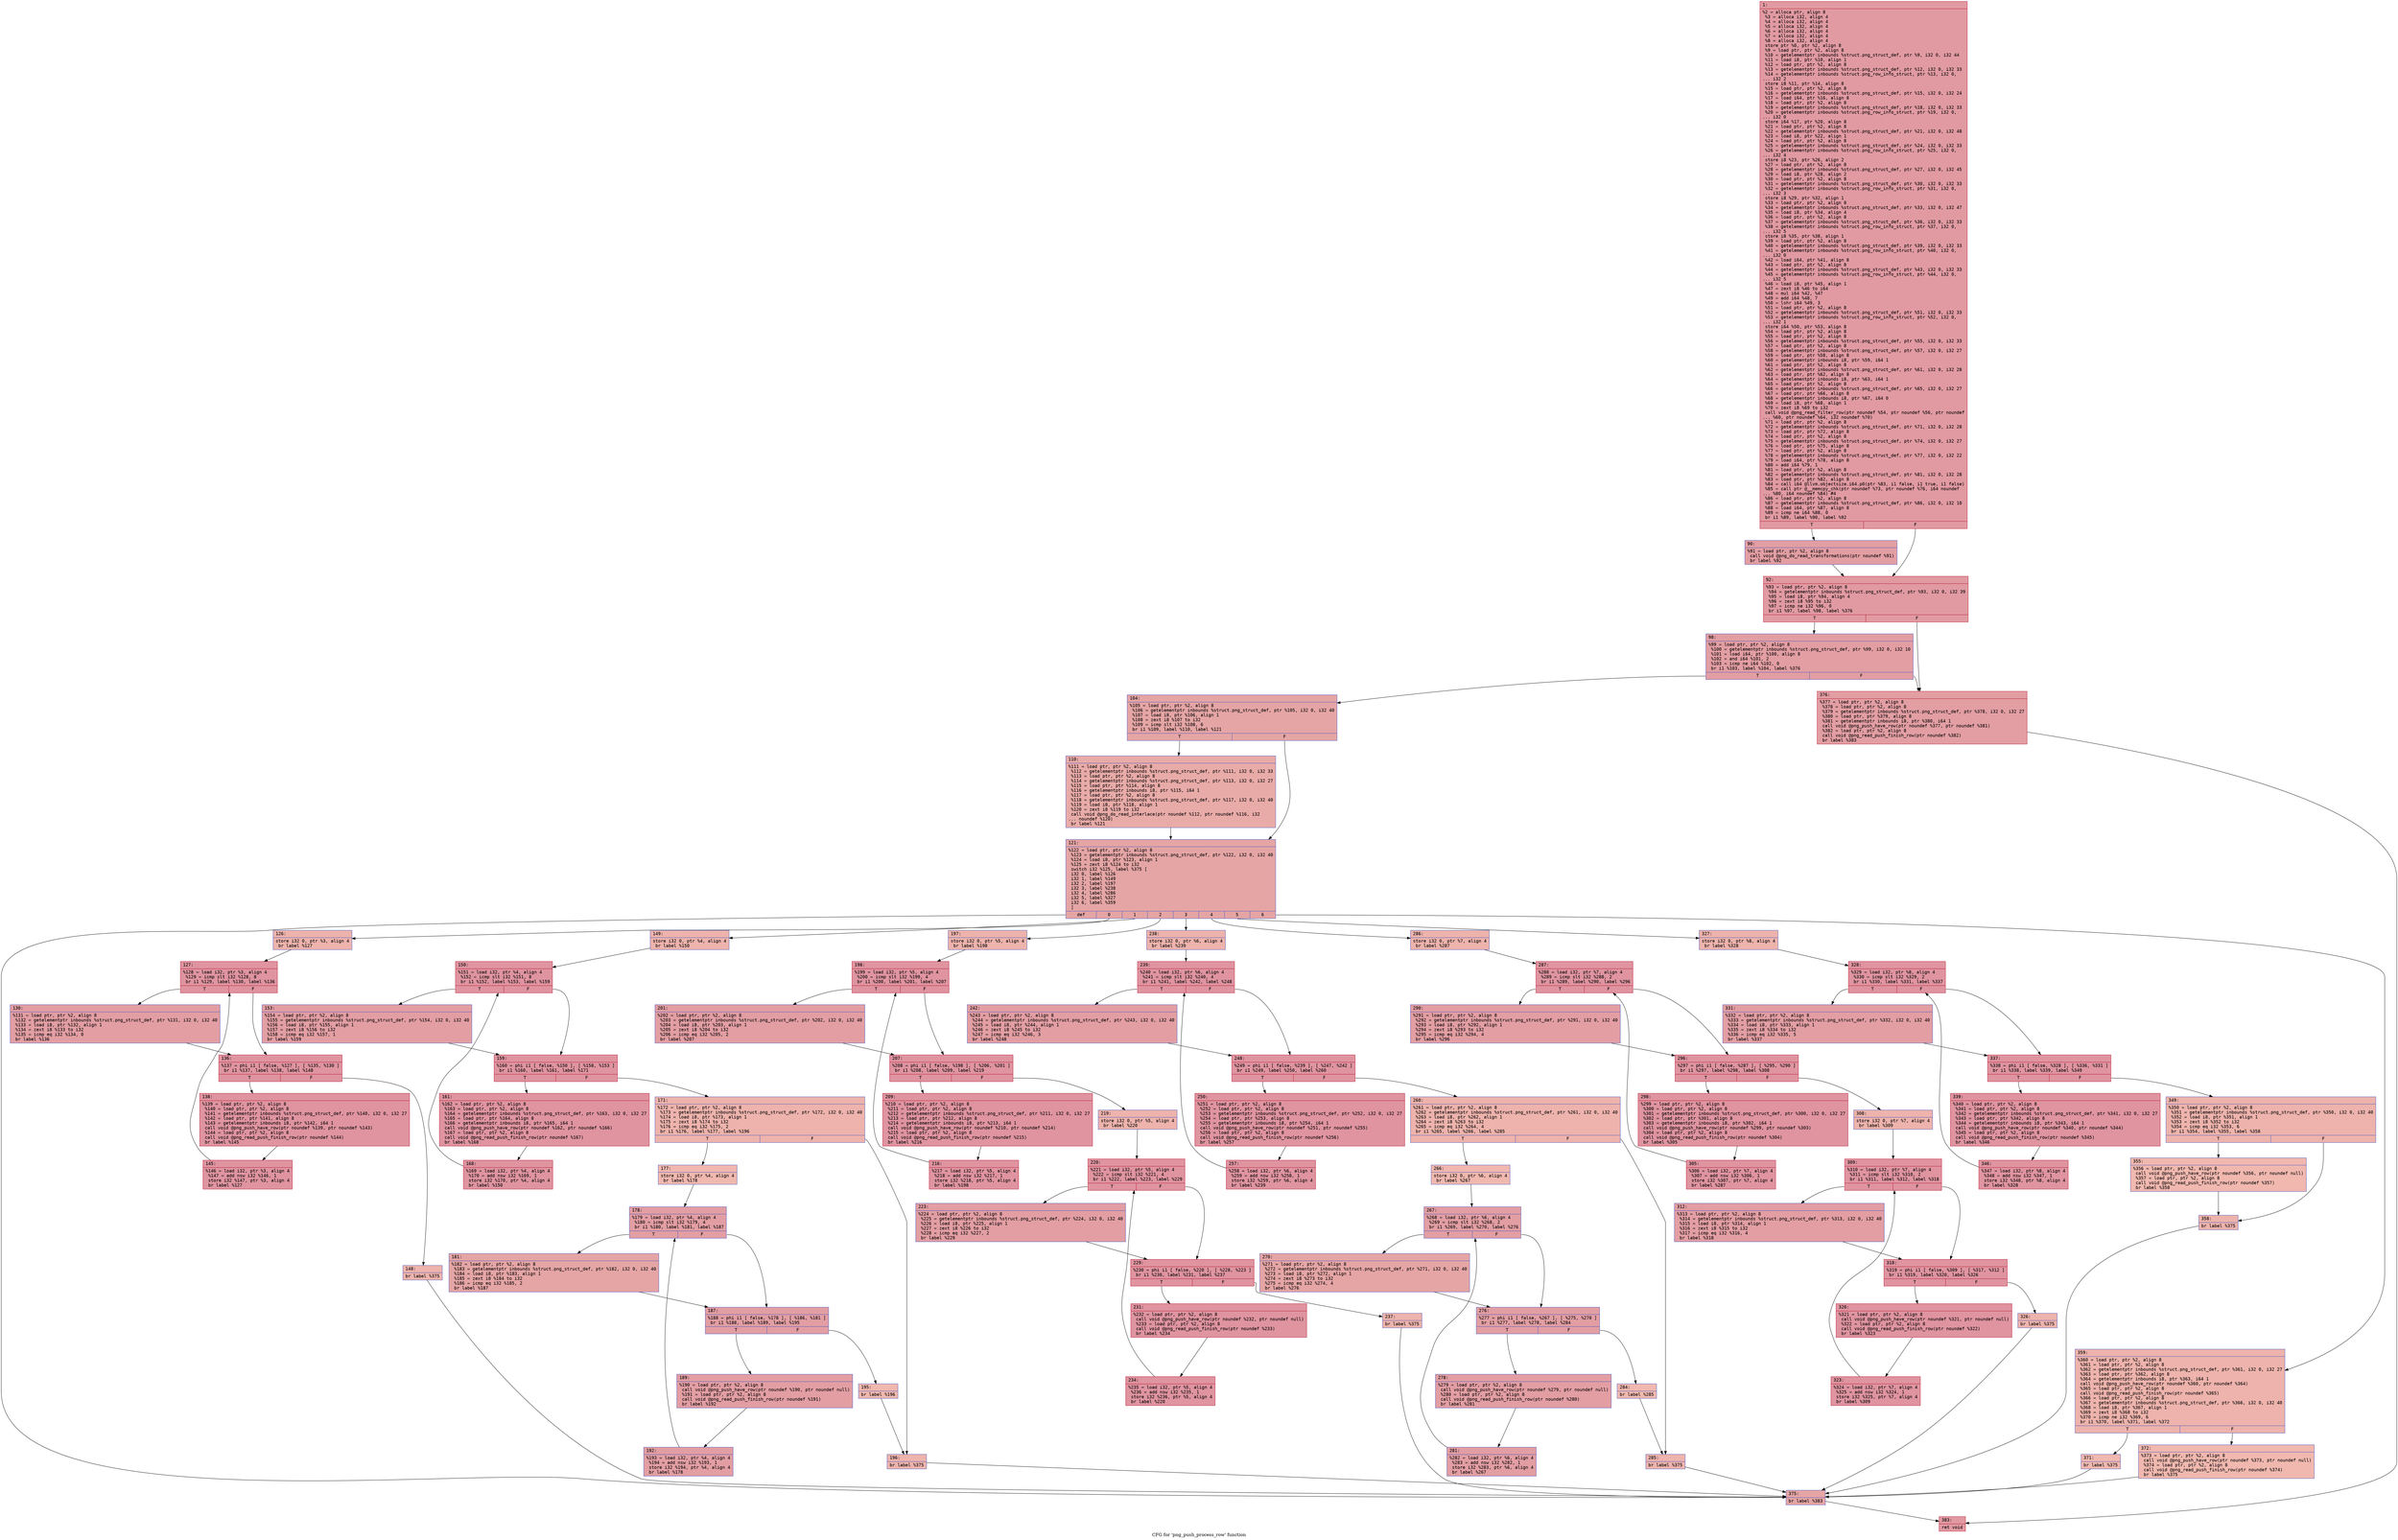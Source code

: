 digraph "CFG for 'png_push_process_row' function" {
	label="CFG for 'png_push_process_row' function";

	Node0x6000037e6990 [shape=record,color="#b70d28ff", style=filled, fillcolor="#bb1b2c70" fontname="Courier",label="{1:\l|  %2 = alloca ptr, align 8\l  %3 = alloca i32, align 4\l  %4 = alloca i32, align 4\l  %5 = alloca i32, align 4\l  %6 = alloca i32, align 4\l  %7 = alloca i32, align 4\l  %8 = alloca i32, align 4\l  store ptr %0, ptr %2, align 8\l  %9 = load ptr, ptr %2, align 8\l  %10 = getelementptr inbounds %struct.png_struct_def, ptr %9, i32 0, i32 44\l  %11 = load i8, ptr %10, align 1\l  %12 = load ptr, ptr %2, align 8\l  %13 = getelementptr inbounds %struct.png_struct_def, ptr %12, i32 0, i32 33\l  %14 = getelementptr inbounds %struct.png_row_info_struct, ptr %13, i32 0,\l... i32 2\l  store i8 %11, ptr %14, align 8\l  %15 = load ptr, ptr %2, align 8\l  %16 = getelementptr inbounds %struct.png_struct_def, ptr %15, i32 0, i32 24\l  %17 = load i64, ptr %16, align 8\l  %18 = load ptr, ptr %2, align 8\l  %19 = getelementptr inbounds %struct.png_struct_def, ptr %18, i32 0, i32 33\l  %20 = getelementptr inbounds %struct.png_row_info_struct, ptr %19, i32 0,\l... i32 0\l  store i64 %17, ptr %20, align 8\l  %21 = load ptr, ptr %2, align 8\l  %22 = getelementptr inbounds %struct.png_struct_def, ptr %21, i32 0, i32 48\l  %23 = load i8, ptr %22, align 1\l  %24 = load ptr, ptr %2, align 8\l  %25 = getelementptr inbounds %struct.png_struct_def, ptr %24, i32 0, i32 33\l  %26 = getelementptr inbounds %struct.png_row_info_struct, ptr %25, i32 0,\l... i32 4\l  store i8 %23, ptr %26, align 2\l  %27 = load ptr, ptr %2, align 8\l  %28 = getelementptr inbounds %struct.png_struct_def, ptr %27, i32 0, i32 45\l  %29 = load i8, ptr %28, align 2\l  %30 = load ptr, ptr %2, align 8\l  %31 = getelementptr inbounds %struct.png_struct_def, ptr %30, i32 0, i32 33\l  %32 = getelementptr inbounds %struct.png_row_info_struct, ptr %31, i32 0,\l... i32 3\l  store i8 %29, ptr %32, align 1\l  %33 = load ptr, ptr %2, align 8\l  %34 = getelementptr inbounds %struct.png_struct_def, ptr %33, i32 0, i32 47\l  %35 = load i8, ptr %34, align 4\l  %36 = load ptr, ptr %2, align 8\l  %37 = getelementptr inbounds %struct.png_struct_def, ptr %36, i32 0, i32 33\l  %38 = getelementptr inbounds %struct.png_row_info_struct, ptr %37, i32 0,\l... i32 5\l  store i8 %35, ptr %38, align 1\l  %39 = load ptr, ptr %2, align 8\l  %40 = getelementptr inbounds %struct.png_struct_def, ptr %39, i32 0, i32 33\l  %41 = getelementptr inbounds %struct.png_row_info_struct, ptr %40, i32 0,\l... i32 0\l  %42 = load i64, ptr %41, align 8\l  %43 = load ptr, ptr %2, align 8\l  %44 = getelementptr inbounds %struct.png_struct_def, ptr %43, i32 0, i32 33\l  %45 = getelementptr inbounds %struct.png_row_info_struct, ptr %44, i32 0,\l... i32 5\l  %46 = load i8, ptr %45, align 1\l  %47 = zext i8 %46 to i64\l  %48 = mul i64 %42, %47\l  %49 = add i64 %48, 7\l  %50 = lshr i64 %49, 3\l  %51 = load ptr, ptr %2, align 8\l  %52 = getelementptr inbounds %struct.png_struct_def, ptr %51, i32 0, i32 33\l  %53 = getelementptr inbounds %struct.png_row_info_struct, ptr %52, i32 0,\l... i32 1\l  store i64 %50, ptr %53, align 8\l  %54 = load ptr, ptr %2, align 8\l  %55 = load ptr, ptr %2, align 8\l  %56 = getelementptr inbounds %struct.png_struct_def, ptr %55, i32 0, i32 33\l  %57 = load ptr, ptr %2, align 8\l  %58 = getelementptr inbounds %struct.png_struct_def, ptr %57, i32 0, i32 27\l  %59 = load ptr, ptr %58, align 8\l  %60 = getelementptr inbounds i8, ptr %59, i64 1\l  %61 = load ptr, ptr %2, align 8\l  %62 = getelementptr inbounds %struct.png_struct_def, ptr %61, i32 0, i32 28\l  %63 = load ptr, ptr %62, align 8\l  %64 = getelementptr inbounds i8, ptr %63, i64 1\l  %65 = load ptr, ptr %2, align 8\l  %66 = getelementptr inbounds %struct.png_struct_def, ptr %65, i32 0, i32 27\l  %67 = load ptr, ptr %66, align 8\l  %68 = getelementptr inbounds i8, ptr %67, i64 0\l  %69 = load i8, ptr %68, align 1\l  %70 = zext i8 %69 to i32\l  call void @png_read_filter_row(ptr noundef %54, ptr noundef %56, ptr noundef\l... %60, ptr noundef %64, i32 noundef %70)\l  %71 = load ptr, ptr %2, align 8\l  %72 = getelementptr inbounds %struct.png_struct_def, ptr %71, i32 0, i32 28\l  %73 = load ptr, ptr %72, align 8\l  %74 = load ptr, ptr %2, align 8\l  %75 = getelementptr inbounds %struct.png_struct_def, ptr %74, i32 0, i32 27\l  %76 = load ptr, ptr %75, align 8\l  %77 = load ptr, ptr %2, align 8\l  %78 = getelementptr inbounds %struct.png_struct_def, ptr %77, i32 0, i32 22\l  %79 = load i64, ptr %78, align 8\l  %80 = add i64 %79, 1\l  %81 = load ptr, ptr %2, align 8\l  %82 = getelementptr inbounds %struct.png_struct_def, ptr %81, i32 0, i32 28\l  %83 = load ptr, ptr %82, align 8\l  %84 = call i64 @llvm.objectsize.i64.p0(ptr %83, i1 false, i1 true, i1 false)\l  %85 = call ptr @__memcpy_chk(ptr noundef %73, ptr noundef %76, i64 noundef\l... %80, i64 noundef %84) #4\l  %86 = load ptr, ptr %2, align 8\l  %87 = getelementptr inbounds %struct.png_struct_def, ptr %86, i32 0, i32 10\l  %88 = load i64, ptr %87, align 8\l  %89 = icmp ne i64 %88, 0\l  br i1 %89, label %90, label %92\l|{<s0>T|<s1>F}}"];
	Node0x6000037e6990:s0 -> Node0x6000037e69e0[tooltip="1 -> 90\nProbability 62.50%" ];
	Node0x6000037e6990:s1 -> Node0x6000037e6a30[tooltip="1 -> 92\nProbability 37.50%" ];
	Node0x6000037e69e0 [shape=record,color="#3d50c3ff", style=filled, fillcolor="#be242e70" fontname="Courier",label="{90:\l|  %91 = load ptr, ptr %2, align 8\l  call void @png_do_read_transformations(ptr noundef %91)\l  br label %92\l}"];
	Node0x6000037e69e0 -> Node0x6000037e6a30[tooltip="90 -> 92\nProbability 100.00%" ];
	Node0x6000037e6a30 [shape=record,color="#b70d28ff", style=filled, fillcolor="#bb1b2c70" fontname="Courier",label="{92:\l|  %93 = load ptr, ptr %2, align 8\l  %94 = getelementptr inbounds %struct.png_struct_def, ptr %93, i32 0, i32 39\l  %95 = load i8, ptr %94, align 4\l  %96 = zext i8 %95 to i32\l  %97 = icmp ne i32 %96, 0\l  br i1 %97, label %98, label %376\l|{<s0>T|<s1>F}}"];
	Node0x6000037e6a30:s0 -> Node0x6000037e6a80[tooltip="92 -> 98\nProbability 62.50%" ];
	Node0x6000037e6a30:s1 -> Node0x6000037e03c0[tooltip="92 -> 376\nProbability 37.50%" ];
	Node0x6000037e6a80 [shape=record,color="#3d50c3ff", style=filled, fillcolor="#be242e70" fontname="Courier",label="{98:\l|  %99 = load ptr, ptr %2, align 8\l  %100 = getelementptr inbounds %struct.png_struct_def, ptr %99, i32 0, i32 10\l  %101 = load i64, ptr %100, align 8\l  %102 = and i64 %101, 2\l  %103 = icmp ne i64 %102, 0\l  br i1 %103, label %104, label %376\l|{<s0>T|<s1>F}}"];
	Node0x6000037e6a80:s0 -> Node0x6000037e6ad0[tooltip="98 -> 104\nProbability 50.00%" ];
	Node0x6000037e6a80:s1 -> Node0x6000037e03c0[tooltip="98 -> 376\nProbability 50.00%" ];
	Node0x6000037e6ad0 [shape=record,color="#3d50c3ff", style=filled, fillcolor="#c5333470" fontname="Courier",label="{104:\l|  %105 = load ptr, ptr %2, align 8\l  %106 = getelementptr inbounds %struct.png_struct_def, ptr %105, i32 0, i32 40\l  %107 = load i8, ptr %106, align 1\l  %108 = zext i8 %107 to i32\l  %109 = icmp slt i32 %108, 6\l  br i1 %109, label %110, label %121\l|{<s0>T|<s1>F}}"];
	Node0x6000037e6ad0:s0 -> Node0x6000037e6b20[tooltip="104 -> 110\nProbability 50.00%" ];
	Node0x6000037e6ad0:s1 -> Node0x6000037e6b70[tooltip="104 -> 121\nProbability 50.00%" ];
	Node0x6000037e6b20 [shape=record,color="#3d50c3ff", style=filled, fillcolor="#cc403a70" fontname="Courier",label="{110:\l|  %111 = load ptr, ptr %2, align 8\l  %112 = getelementptr inbounds %struct.png_struct_def, ptr %111, i32 0, i32 33\l  %113 = load ptr, ptr %2, align 8\l  %114 = getelementptr inbounds %struct.png_struct_def, ptr %113, i32 0, i32 27\l  %115 = load ptr, ptr %114, align 8\l  %116 = getelementptr inbounds i8, ptr %115, i64 1\l  %117 = load ptr, ptr %2, align 8\l  %118 = getelementptr inbounds %struct.png_struct_def, ptr %117, i32 0, i32 40\l  %119 = load i8, ptr %118, align 1\l  %120 = zext i8 %119 to i32\l  call void @png_do_read_interlace(ptr noundef %112, ptr noundef %116, i32\l... noundef %120)\l  br label %121\l}"];
	Node0x6000037e6b20 -> Node0x6000037e6b70[tooltip="110 -> 121\nProbability 100.00%" ];
	Node0x6000037e6b70 [shape=record,color="#3d50c3ff", style=filled, fillcolor="#c5333470" fontname="Courier",label="{121:\l|  %122 = load ptr, ptr %2, align 8\l  %123 = getelementptr inbounds %struct.png_struct_def, ptr %122, i32 0, i32 40\l  %124 = load i8, ptr %123, align 1\l  %125 = zext i8 %124 to i32\l  switch i32 %125, label %375 [\l    i32 0, label %126\l    i32 1, label %149\l    i32 2, label %197\l    i32 3, label %238\l    i32 4, label %286\l    i32 5, label %327\l    i32 6, label %359\l  ]\l|{<s0>def|<s1>0|<s2>1|<s3>2|<s4>3|<s5>4|<s6>5|<s7>6}}"];
	Node0x6000037e6b70:s0 -> Node0x6000037e0370[tooltip="121 -> 375\nProbability 12.50%" ];
	Node0x6000037e6b70:s1 -> Node0x6000037e6bc0[tooltip="121 -> 126\nProbability 12.50%" ];
	Node0x6000037e6b70:s2 -> Node0x6000037e6df0[tooltip="121 -> 149\nProbability 12.50%" ];
	Node0x6000037e6b70:s3 -> Node0x6000037e72a0[tooltip="121 -> 197\nProbability 12.50%" ];
	Node0x6000037e6b70:s4 -> Node0x6000037e76b0[tooltip="121 -> 238\nProbability 12.50%" ];
	Node0x6000037e6b70:s5 -> Node0x6000037e7b60[tooltip="121 -> 286\nProbability 12.50%" ];
	Node0x6000037e6b70:s6 -> Node0x6000037e7f70[tooltip="121 -> 327\nProbability 12.50%" ];
	Node0x6000037e6b70:s7 -> Node0x6000037e0280[tooltip="121 -> 359\nProbability 12.50%" ];
	Node0x6000037e6bc0 [shape=record,color="#3d50c3ff", style=filled, fillcolor="#d6524470" fontname="Courier",label="{126:\l|  store i32 0, ptr %3, align 4\l  br label %127\l}"];
	Node0x6000037e6bc0 -> Node0x6000037e6c10[tooltip="126 -> 127\nProbability 100.00%" ];
	Node0x6000037e6c10 [shape=record,color="#b70d28ff", style=filled, fillcolor="#b70d2870" fontname="Courier",label="{127:\l|  %128 = load i32, ptr %3, align 4\l  %129 = icmp slt i32 %128, 8\l  br i1 %129, label %130, label %136\l|{<s0>T|<s1>F}}"];
	Node0x6000037e6c10:s0 -> Node0x6000037e6c60[tooltip="127 -> 130\nProbability 50.00%" ];
	Node0x6000037e6c10:s1 -> Node0x6000037e6cb0[tooltip="127 -> 136\nProbability 50.00%" ];
	Node0x6000037e6c60 [shape=record,color="#3d50c3ff", style=filled, fillcolor="#be242e70" fontname="Courier",label="{130:\l|  %131 = load ptr, ptr %2, align 8\l  %132 = getelementptr inbounds %struct.png_struct_def, ptr %131, i32 0, i32 40\l  %133 = load i8, ptr %132, align 1\l  %134 = zext i8 %133 to i32\l  %135 = icmp eq i32 %134, 0\l  br label %136\l}"];
	Node0x6000037e6c60 -> Node0x6000037e6cb0[tooltip="130 -> 136\nProbability 100.00%" ];
	Node0x6000037e6cb0 [shape=record,color="#b70d28ff", style=filled, fillcolor="#b70d2870" fontname="Courier",label="{136:\l|  %137 = phi i1 [ false, %127 ], [ %135, %130 ]\l  br i1 %137, label %138, label %148\l|{<s0>T|<s1>F}}"];
	Node0x6000037e6cb0:s0 -> Node0x6000037e6d00[tooltip="136 -> 138\nProbability 96.88%" ];
	Node0x6000037e6cb0:s1 -> Node0x6000037e6da0[tooltip="136 -> 148\nProbability 3.12%" ];
	Node0x6000037e6d00 [shape=record,color="#b70d28ff", style=filled, fillcolor="#b70d2870" fontname="Courier",label="{138:\l|  %139 = load ptr, ptr %2, align 8\l  %140 = load ptr, ptr %2, align 8\l  %141 = getelementptr inbounds %struct.png_struct_def, ptr %140, i32 0, i32 27\l  %142 = load ptr, ptr %141, align 8\l  %143 = getelementptr inbounds i8, ptr %142, i64 1\l  call void @png_push_have_row(ptr noundef %139, ptr noundef %143)\l  %144 = load ptr, ptr %2, align 8\l  call void @png_read_push_finish_row(ptr noundef %144)\l  br label %145\l}"];
	Node0x6000037e6d00 -> Node0x6000037e6d50[tooltip="138 -> 145\nProbability 100.00%" ];
	Node0x6000037e6d50 [shape=record,color="#b70d28ff", style=filled, fillcolor="#b70d2870" fontname="Courier",label="{145:\l|  %146 = load i32, ptr %3, align 4\l  %147 = add nsw i32 %146, 1\l  store i32 %147, ptr %3, align 4\l  br label %127\l}"];
	Node0x6000037e6d50 -> Node0x6000037e6c10[tooltip="145 -> 127\nProbability 100.00%" ];
	Node0x6000037e6da0 [shape=record,color="#3d50c3ff", style=filled, fillcolor="#d6524470" fontname="Courier",label="{148:\l|  br label %375\l}"];
	Node0x6000037e6da0 -> Node0x6000037e0370[tooltip="148 -> 375\nProbability 100.00%" ];
	Node0x6000037e6df0 [shape=record,color="#3d50c3ff", style=filled, fillcolor="#d6524470" fontname="Courier",label="{149:\l|  store i32 0, ptr %4, align 4\l  br label %150\l}"];
	Node0x6000037e6df0 -> Node0x6000037e6e40[tooltip="149 -> 150\nProbability 100.00%" ];
	Node0x6000037e6e40 [shape=record,color="#b70d28ff", style=filled, fillcolor="#b70d2870" fontname="Courier",label="{150:\l|  %151 = load i32, ptr %4, align 4\l  %152 = icmp slt i32 %151, 8\l  br i1 %152, label %153, label %159\l|{<s0>T|<s1>F}}"];
	Node0x6000037e6e40:s0 -> Node0x6000037e6e90[tooltip="150 -> 153\nProbability 50.00%" ];
	Node0x6000037e6e40:s1 -> Node0x6000037e6ee0[tooltip="150 -> 159\nProbability 50.00%" ];
	Node0x6000037e6e90 [shape=record,color="#3d50c3ff", style=filled, fillcolor="#be242e70" fontname="Courier",label="{153:\l|  %154 = load ptr, ptr %2, align 8\l  %155 = getelementptr inbounds %struct.png_struct_def, ptr %154, i32 0, i32 40\l  %156 = load i8, ptr %155, align 1\l  %157 = zext i8 %156 to i32\l  %158 = icmp eq i32 %157, 1\l  br label %159\l}"];
	Node0x6000037e6e90 -> Node0x6000037e6ee0[tooltip="153 -> 159\nProbability 100.00%" ];
	Node0x6000037e6ee0 [shape=record,color="#b70d28ff", style=filled, fillcolor="#b70d2870" fontname="Courier",label="{159:\l|  %160 = phi i1 [ false, %150 ], [ %158, %153 ]\l  br i1 %160, label %161, label %171\l|{<s0>T|<s1>F}}"];
	Node0x6000037e6ee0:s0 -> Node0x6000037e6f30[tooltip="159 -> 161\nProbability 96.88%" ];
	Node0x6000037e6ee0:s1 -> Node0x6000037e6fd0[tooltip="159 -> 171\nProbability 3.12%" ];
	Node0x6000037e6f30 [shape=record,color="#b70d28ff", style=filled, fillcolor="#b70d2870" fontname="Courier",label="{161:\l|  %162 = load ptr, ptr %2, align 8\l  %163 = load ptr, ptr %2, align 8\l  %164 = getelementptr inbounds %struct.png_struct_def, ptr %163, i32 0, i32 27\l  %165 = load ptr, ptr %164, align 8\l  %166 = getelementptr inbounds i8, ptr %165, i64 1\l  call void @png_push_have_row(ptr noundef %162, ptr noundef %166)\l  %167 = load ptr, ptr %2, align 8\l  call void @png_read_push_finish_row(ptr noundef %167)\l  br label %168\l}"];
	Node0x6000037e6f30 -> Node0x6000037e6f80[tooltip="161 -> 168\nProbability 100.00%" ];
	Node0x6000037e6f80 [shape=record,color="#b70d28ff", style=filled, fillcolor="#b70d2870" fontname="Courier",label="{168:\l|  %169 = load i32, ptr %4, align 4\l  %170 = add nsw i32 %169, 1\l  store i32 %170, ptr %4, align 4\l  br label %150\l}"];
	Node0x6000037e6f80 -> Node0x6000037e6e40[tooltip="168 -> 150\nProbability 100.00%" ];
	Node0x6000037e6fd0 [shape=record,color="#3d50c3ff", style=filled, fillcolor="#d6524470" fontname="Courier",label="{171:\l|  %172 = load ptr, ptr %2, align 8\l  %173 = getelementptr inbounds %struct.png_struct_def, ptr %172, i32 0, i32 40\l  %174 = load i8, ptr %173, align 1\l  %175 = zext i8 %174 to i32\l  %176 = icmp eq i32 %175, 2\l  br i1 %176, label %177, label %196\l|{<s0>T|<s1>F}}"];
	Node0x6000037e6fd0:s0 -> Node0x6000037e7020[tooltip="171 -> 177\nProbability 50.00%" ];
	Node0x6000037e6fd0:s1 -> Node0x6000037e7250[tooltip="171 -> 196\nProbability 50.00%" ];
	Node0x6000037e7020 [shape=record,color="#3d50c3ff", style=filled, fillcolor="#dc5d4a70" fontname="Courier",label="{177:\l|  store i32 0, ptr %4, align 4\l  br label %178\l}"];
	Node0x6000037e7020 -> Node0x6000037e7070[tooltip="177 -> 178\nProbability 100.00%" ];
	Node0x6000037e7070 [shape=record,color="#3d50c3ff", style=filled, fillcolor="#be242e70" fontname="Courier",label="{178:\l|  %179 = load i32, ptr %4, align 4\l  %180 = icmp slt i32 %179, 4\l  br i1 %180, label %181, label %187\l|{<s0>T|<s1>F}}"];
	Node0x6000037e7070:s0 -> Node0x6000037e70c0[tooltip="178 -> 181\nProbability 50.00%" ];
	Node0x6000037e7070:s1 -> Node0x6000037e7110[tooltip="178 -> 187\nProbability 50.00%" ];
	Node0x6000037e70c0 [shape=record,color="#3d50c3ff", style=filled, fillcolor="#c5333470" fontname="Courier",label="{181:\l|  %182 = load ptr, ptr %2, align 8\l  %183 = getelementptr inbounds %struct.png_struct_def, ptr %182, i32 0, i32 40\l  %184 = load i8, ptr %183, align 1\l  %185 = zext i8 %184 to i32\l  %186 = icmp eq i32 %185, 2\l  br label %187\l}"];
	Node0x6000037e70c0 -> Node0x6000037e7110[tooltip="181 -> 187\nProbability 100.00%" ];
	Node0x6000037e7110 [shape=record,color="#3d50c3ff", style=filled, fillcolor="#be242e70" fontname="Courier",label="{187:\l|  %188 = phi i1 [ false, %178 ], [ %186, %181 ]\l  br i1 %188, label %189, label %195\l|{<s0>T|<s1>F}}"];
	Node0x6000037e7110:s0 -> Node0x6000037e7160[tooltip="187 -> 189\nProbability 96.88%" ];
	Node0x6000037e7110:s1 -> Node0x6000037e7200[tooltip="187 -> 195\nProbability 3.12%" ];
	Node0x6000037e7160 [shape=record,color="#3d50c3ff", style=filled, fillcolor="#be242e70" fontname="Courier",label="{189:\l|  %190 = load ptr, ptr %2, align 8\l  call void @png_push_have_row(ptr noundef %190, ptr noundef null)\l  %191 = load ptr, ptr %2, align 8\l  call void @png_read_push_finish_row(ptr noundef %191)\l  br label %192\l}"];
	Node0x6000037e7160 -> Node0x6000037e71b0[tooltip="189 -> 192\nProbability 100.00%" ];
	Node0x6000037e71b0 [shape=record,color="#3d50c3ff", style=filled, fillcolor="#be242e70" fontname="Courier",label="{192:\l|  %193 = load i32, ptr %4, align 4\l  %194 = add nsw i32 %193, 1\l  store i32 %194, ptr %4, align 4\l  br label %178\l}"];
	Node0x6000037e71b0 -> Node0x6000037e7070[tooltip="192 -> 178\nProbability 100.00%" ];
	Node0x6000037e7200 [shape=record,color="#3d50c3ff", style=filled, fillcolor="#dc5d4a70" fontname="Courier",label="{195:\l|  br label %196\l}"];
	Node0x6000037e7200 -> Node0x6000037e7250[tooltip="195 -> 196\nProbability 100.00%" ];
	Node0x6000037e7250 [shape=record,color="#3d50c3ff", style=filled, fillcolor="#d6524470" fontname="Courier",label="{196:\l|  br label %375\l}"];
	Node0x6000037e7250 -> Node0x6000037e0370[tooltip="196 -> 375\nProbability 100.00%" ];
	Node0x6000037e72a0 [shape=record,color="#3d50c3ff", style=filled, fillcolor="#d6524470" fontname="Courier",label="{197:\l|  store i32 0, ptr %5, align 4\l  br label %198\l}"];
	Node0x6000037e72a0 -> Node0x6000037e72f0[tooltip="197 -> 198\nProbability 100.00%" ];
	Node0x6000037e72f0 [shape=record,color="#b70d28ff", style=filled, fillcolor="#b70d2870" fontname="Courier",label="{198:\l|  %199 = load i32, ptr %5, align 4\l  %200 = icmp slt i32 %199, 4\l  br i1 %200, label %201, label %207\l|{<s0>T|<s1>F}}"];
	Node0x6000037e72f0:s0 -> Node0x6000037e7340[tooltip="198 -> 201\nProbability 50.00%" ];
	Node0x6000037e72f0:s1 -> Node0x6000037e7390[tooltip="198 -> 207\nProbability 50.00%" ];
	Node0x6000037e7340 [shape=record,color="#3d50c3ff", style=filled, fillcolor="#be242e70" fontname="Courier",label="{201:\l|  %202 = load ptr, ptr %2, align 8\l  %203 = getelementptr inbounds %struct.png_struct_def, ptr %202, i32 0, i32 40\l  %204 = load i8, ptr %203, align 1\l  %205 = zext i8 %204 to i32\l  %206 = icmp eq i32 %205, 2\l  br label %207\l}"];
	Node0x6000037e7340 -> Node0x6000037e7390[tooltip="201 -> 207\nProbability 100.00%" ];
	Node0x6000037e7390 [shape=record,color="#b70d28ff", style=filled, fillcolor="#b70d2870" fontname="Courier",label="{207:\l|  %208 = phi i1 [ false, %198 ], [ %206, %201 ]\l  br i1 %208, label %209, label %219\l|{<s0>T|<s1>F}}"];
	Node0x6000037e7390:s0 -> Node0x6000037e73e0[tooltip="207 -> 209\nProbability 96.88%" ];
	Node0x6000037e7390:s1 -> Node0x6000037e7480[tooltip="207 -> 219\nProbability 3.12%" ];
	Node0x6000037e73e0 [shape=record,color="#b70d28ff", style=filled, fillcolor="#b70d2870" fontname="Courier",label="{209:\l|  %210 = load ptr, ptr %2, align 8\l  %211 = load ptr, ptr %2, align 8\l  %212 = getelementptr inbounds %struct.png_struct_def, ptr %211, i32 0, i32 27\l  %213 = load ptr, ptr %212, align 8\l  %214 = getelementptr inbounds i8, ptr %213, i64 1\l  call void @png_push_have_row(ptr noundef %210, ptr noundef %214)\l  %215 = load ptr, ptr %2, align 8\l  call void @png_read_push_finish_row(ptr noundef %215)\l  br label %216\l}"];
	Node0x6000037e73e0 -> Node0x6000037e7430[tooltip="209 -> 216\nProbability 100.00%" ];
	Node0x6000037e7430 [shape=record,color="#b70d28ff", style=filled, fillcolor="#b70d2870" fontname="Courier",label="{216:\l|  %217 = load i32, ptr %5, align 4\l  %218 = add nsw i32 %217, 1\l  store i32 %218, ptr %5, align 4\l  br label %198\l}"];
	Node0x6000037e7430 -> Node0x6000037e72f0[tooltip="216 -> 198\nProbability 100.00%" ];
	Node0x6000037e7480 [shape=record,color="#3d50c3ff", style=filled, fillcolor="#d6524470" fontname="Courier",label="{219:\l|  store i32 0, ptr %5, align 4\l  br label %220\l}"];
	Node0x6000037e7480 -> Node0x6000037e74d0[tooltip="219 -> 220\nProbability 100.00%" ];
	Node0x6000037e74d0 [shape=record,color="#b70d28ff", style=filled, fillcolor="#b70d2870" fontname="Courier",label="{220:\l|  %221 = load i32, ptr %5, align 4\l  %222 = icmp slt i32 %221, 4\l  br i1 %222, label %223, label %229\l|{<s0>T|<s1>F}}"];
	Node0x6000037e74d0:s0 -> Node0x6000037e7520[tooltip="220 -> 223\nProbability 50.00%" ];
	Node0x6000037e74d0:s1 -> Node0x6000037e7570[tooltip="220 -> 229\nProbability 50.00%" ];
	Node0x6000037e7520 [shape=record,color="#3d50c3ff", style=filled, fillcolor="#be242e70" fontname="Courier",label="{223:\l|  %224 = load ptr, ptr %2, align 8\l  %225 = getelementptr inbounds %struct.png_struct_def, ptr %224, i32 0, i32 40\l  %226 = load i8, ptr %225, align 1\l  %227 = zext i8 %226 to i32\l  %228 = icmp eq i32 %227, 2\l  br label %229\l}"];
	Node0x6000037e7520 -> Node0x6000037e7570[tooltip="223 -> 229\nProbability 100.00%" ];
	Node0x6000037e7570 [shape=record,color="#b70d28ff", style=filled, fillcolor="#b70d2870" fontname="Courier",label="{229:\l|  %230 = phi i1 [ false, %220 ], [ %228, %223 ]\l  br i1 %230, label %231, label %237\l|{<s0>T|<s1>F}}"];
	Node0x6000037e7570:s0 -> Node0x6000037e75c0[tooltip="229 -> 231\nProbability 96.88%" ];
	Node0x6000037e7570:s1 -> Node0x6000037e7660[tooltip="229 -> 237\nProbability 3.12%" ];
	Node0x6000037e75c0 [shape=record,color="#b70d28ff", style=filled, fillcolor="#b70d2870" fontname="Courier",label="{231:\l|  %232 = load ptr, ptr %2, align 8\l  call void @png_push_have_row(ptr noundef %232, ptr noundef null)\l  %233 = load ptr, ptr %2, align 8\l  call void @png_read_push_finish_row(ptr noundef %233)\l  br label %234\l}"];
	Node0x6000037e75c0 -> Node0x6000037e7610[tooltip="231 -> 234\nProbability 100.00%" ];
	Node0x6000037e7610 [shape=record,color="#b70d28ff", style=filled, fillcolor="#b70d2870" fontname="Courier",label="{234:\l|  %235 = load i32, ptr %5, align 4\l  %236 = add nsw i32 %235, 1\l  store i32 %236, ptr %5, align 4\l  br label %220\l}"];
	Node0x6000037e7610 -> Node0x6000037e74d0[tooltip="234 -> 220\nProbability 100.00%" ];
	Node0x6000037e7660 [shape=record,color="#3d50c3ff", style=filled, fillcolor="#d6524470" fontname="Courier",label="{237:\l|  br label %375\l}"];
	Node0x6000037e7660 -> Node0x6000037e0370[tooltip="237 -> 375\nProbability 100.00%" ];
	Node0x6000037e76b0 [shape=record,color="#3d50c3ff", style=filled, fillcolor="#d6524470" fontname="Courier",label="{238:\l|  store i32 0, ptr %6, align 4\l  br label %239\l}"];
	Node0x6000037e76b0 -> Node0x6000037e7700[tooltip="238 -> 239\nProbability 100.00%" ];
	Node0x6000037e7700 [shape=record,color="#b70d28ff", style=filled, fillcolor="#b70d2870" fontname="Courier",label="{239:\l|  %240 = load i32, ptr %6, align 4\l  %241 = icmp slt i32 %240, 4\l  br i1 %241, label %242, label %248\l|{<s0>T|<s1>F}}"];
	Node0x6000037e7700:s0 -> Node0x6000037e7750[tooltip="239 -> 242\nProbability 50.00%" ];
	Node0x6000037e7700:s1 -> Node0x6000037e77a0[tooltip="239 -> 248\nProbability 50.00%" ];
	Node0x6000037e7750 [shape=record,color="#3d50c3ff", style=filled, fillcolor="#be242e70" fontname="Courier",label="{242:\l|  %243 = load ptr, ptr %2, align 8\l  %244 = getelementptr inbounds %struct.png_struct_def, ptr %243, i32 0, i32 40\l  %245 = load i8, ptr %244, align 1\l  %246 = zext i8 %245 to i32\l  %247 = icmp eq i32 %246, 3\l  br label %248\l}"];
	Node0x6000037e7750 -> Node0x6000037e77a0[tooltip="242 -> 248\nProbability 100.00%" ];
	Node0x6000037e77a0 [shape=record,color="#b70d28ff", style=filled, fillcolor="#b70d2870" fontname="Courier",label="{248:\l|  %249 = phi i1 [ false, %239 ], [ %247, %242 ]\l  br i1 %249, label %250, label %260\l|{<s0>T|<s1>F}}"];
	Node0x6000037e77a0:s0 -> Node0x6000037e77f0[tooltip="248 -> 250\nProbability 96.88%" ];
	Node0x6000037e77a0:s1 -> Node0x6000037e7890[tooltip="248 -> 260\nProbability 3.12%" ];
	Node0x6000037e77f0 [shape=record,color="#b70d28ff", style=filled, fillcolor="#b70d2870" fontname="Courier",label="{250:\l|  %251 = load ptr, ptr %2, align 8\l  %252 = load ptr, ptr %2, align 8\l  %253 = getelementptr inbounds %struct.png_struct_def, ptr %252, i32 0, i32 27\l  %254 = load ptr, ptr %253, align 8\l  %255 = getelementptr inbounds i8, ptr %254, i64 1\l  call void @png_push_have_row(ptr noundef %251, ptr noundef %255)\l  %256 = load ptr, ptr %2, align 8\l  call void @png_read_push_finish_row(ptr noundef %256)\l  br label %257\l}"];
	Node0x6000037e77f0 -> Node0x6000037e7840[tooltip="250 -> 257\nProbability 100.00%" ];
	Node0x6000037e7840 [shape=record,color="#b70d28ff", style=filled, fillcolor="#b70d2870" fontname="Courier",label="{257:\l|  %258 = load i32, ptr %6, align 4\l  %259 = add nsw i32 %258, 1\l  store i32 %259, ptr %6, align 4\l  br label %239\l}"];
	Node0x6000037e7840 -> Node0x6000037e7700[tooltip="257 -> 239\nProbability 100.00%" ];
	Node0x6000037e7890 [shape=record,color="#3d50c3ff", style=filled, fillcolor="#d6524470" fontname="Courier",label="{260:\l|  %261 = load ptr, ptr %2, align 8\l  %262 = getelementptr inbounds %struct.png_struct_def, ptr %261, i32 0, i32 40\l  %263 = load i8, ptr %262, align 1\l  %264 = zext i8 %263 to i32\l  %265 = icmp eq i32 %264, 4\l  br i1 %265, label %266, label %285\l|{<s0>T|<s1>F}}"];
	Node0x6000037e7890:s0 -> Node0x6000037e78e0[tooltip="260 -> 266\nProbability 50.00%" ];
	Node0x6000037e7890:s1 -> Node0x6000037e7b10[tooltip="260 -> 285\nProbability 50.00%" ];
	Node0x6000037e78e0 [shape=record,color="#3d50c3ff", style=filled, fillcolor="#dc5d4a70" fontname="Courier",label="{266:\l|  store i32 0, ptr %6, align 4\l  br label %267\l}"];
	Node0x6000037e78e0 -> Node0x6000037e7930[tooltip="266 -> 267\nProbability 100.00%" ];
	Node0x6000037e7930 [shape=record,color="#3d50c3ff", style=filled, fillcolor="#be242e70" fontname="Courier",label="{267:\l|  %268 = load i32, ptr %6, align 4\l  %269 = icmp slt i32 %268, 2\l  br i1 %269, label %270, label %276\l|{<s0>T|<s1>F}}"];
	Node0x6000037e7930:s0 -> Node0x6000037e7980[tooltip="267 -> 270\nProbability 50.00%" ];
	Node0x6000037e7930:s1 -> Node0x6000037e79d0[tooltip="267 -> 276\nProbability 50.00%" ];
	Node0x6000037e7980 [shape=record,color="#3d50c3ff", style=filled, fillcolor="#c5333470" fontname="Courier",label="{270:\l|  %271 = load ptr, ptr %2, align 8\l  %272 = getelementptr inbounds %struct.png_struct_def, ptr %271, i32 0, i32 40\l  %273 = load i8, ptr %272, align 1\l  %274 = zext i8 %273 to i32\l  %275 = icmp eq i32 %274, 4\l  br label %276\l}"];
	Node0x6000037e7980 -> Node0x6000037e79d0[tooltip="270 -> 276\nProbability 100.00%" ];
	Node0x6000037e79d0 [shape=record,color="#3d50c3ff", style=filled, fillcolor="#be242e70" fontname="Courier",label="{276:\l|  %277 = phi i1 [ false, %267 ], [ %275, %270 ]\l  br i1 %277, label %278, label %284\l|{<s0>T|<s1>F}}"];
	Node0x6000037e79d0:s0 -> Node0x6000037e7a20[tooltip="276 -> 278\nProbability 96.88%" ];
	Node0x6000037e79d0:s1 -> Node0x6000037e7ac0[tooltip="276 -> 284\nProbability 3.12%" ];
	Node0x6000037e7a20 [shape=record,color="#3d50c3ff", style=filled, fillcolor="#be242e70" fontname="Courier",label="{278:\l|  %279 = load ptr, ptr %2, align 8\l  call void @png_push_have_row(ptr noundef %279, ptr noundef null)\l  %280 = load ptr, ptr %2, align 8\l  call void @png_read_push_finish_row(ptr noundef %280)\l  br label %281\l}"];
	Node0x6000037e7a20 -> Node0x6000037e7a70[tooltip="278 -> 281\nProbability 100.00%" ];
	Node0x6000037e7a70 [shape=record,color="#3d50c3ff", style=filled, fillcolor="#be242e70" fontname="Courier",label="{281:\l|  %282 = load i32, ptr %6, align 4\l  %283 = add nsw i32 %282, 1\l  store i32 %283, ptr %6, align 4\l  br label %267\l}"];
	Node0x6000037e7a70 -> Node0x6000037e7930[tooltip="281 -> 267\nProbability 100.00%" ];
	Node0x6000037e7ac0 [shape=record,color="#3d50c3ff", style=filled, fillcolor="#dc5d4a70" fontname="Courier",label="{284:\l|  br label %285\l}"];
	Node0x6000037e7ac0 -> Node0x6000037e7b10[tooltip="284 -> 285\nProbability 100.00%" ];
	Node0x6000037e7b10 [shape=record,color="#3d50c3ff", style=filled, fillcolor="#d6524470" fontname="Courier",label="{285:\l|  br label %375\l}"];
	Node0x6000037e7b10 -> Node0x6000037e0370[tooltip="285 -> 375\nProbability 100.00%" ];
	Node0x6000037e7b60 [shape=record,color="#3d50c3ff", style=filled, fillcolor="#d6524470" fontname="Courier",label="{286:\l|  store i32 0, ptr %7, align 4\l  br label %287\l}"];
	Node0x6000037e7b60 -> Node0x6000037e7bb0[tooltip="286 -> 287\nProbability 100.00%" ];
	Node0x6000037e7bb0 [shape=record,color="#b70d28ff", style=filled, fillcolor="#b70d2870" fontname="Courier",label="{287:\l|  %288 = load i32, ptr %7, align 4\l  %289 = icmp slt i32 %288, 2\l  br i1 %289, label %290, label %296\l|{<s0>T|<s1>F}}"];
	Node0x6000037e7bb0:s0 -> Node0x6000037e7c00[tooltip="287 -> 290\nProbability 50.00%" ];
	Node0x6000037e7bb0:s1 -> Node0x6000037e7c50[tooltip="287 -> 296\nProbability 50.00%" ];
	Node0x6000037e7c00 [shape=record,color="#3d50c3ff", style=filled, fillcolor="#be242e70" fontname="Courier",label="{290:\l|  %291 = load ptr, ptr %2, align 8\l  %292 = getelementptr inbounds %struct.png_struct_def, ptr %291, i32 0, i32 40\l  %293 = load i8, ptr %292, align 1\l  %294 = zext i8 %293 to i32\l  %295 = icmp eq i32 %294, 4\l  br label %296\l}"];
	Node0x6000037e7c00 -> Node0x6000037e7c50[tooltip="290 -> 296\nProbability 100.00%" ];
	Node0x6000037e7c50 [shape=record,color="#b70d28ff", style=filled, fillcolor="#b70d2870" fontname="Courier",label="{296:\l|  %297 = phi i1 [ false, %287 ], [ %295, %290 ]\l  br i1 %297, label %298, label %308\l|{<s0>T|<s1>F}}"];
	Node0x6000037e7c50:s0 -> Node0x6000037e7ca0[tooltip="296 -> 298\nProbability 96.88%" ];
	Node0x6000037e7c50:s1 -> Node0x6000037e7d40[tooltip="296 -> 308\nProbability 3.12%" ];
	Node0x6000037e7ca0 [shape=record,color="#b70d28ff", style=filled, fillcolor="#b70d2870" fontname="Courier",label="{298:\l|  %299 = load ptr, ptr %2, align 8\l  %300 = load ptr, ptr %2, align 8\l  %301 = getelementptr inbounds %struct.png_struct_def, ptr %300, i32 0, i32 27\l  %302 = load ptr, ptr %301, align 8\l  %303 = getelementptr inbounds i8, ptr %302, i64 1\l  call void @png_push_have_row(ptr noundef %299, ptr noundef %303)\l  %304 = load ptr, ptr %2, align 8\l  call void @png_read_push_finish_row(ptr noundef %304)\l  br label %305\l}"];
	Node0x6000037e7ca0 -> Node0x6000037e7cf0[tooltip="298 -> 305\nProbability 100.00%" ];
	Node0x6000037e7cf0 [shape=record,color="#b70d28ff", style=filled, fillcolor="#b70d2870" fontname="Courier",label="{305:\l|  %306 = load i32, ptr %7, align 4\l  %307 = add nsw i32 %306, 1\l  store i32 %307, ptr %7, align 4\l  br label %287\l}"];
	Node0x6000037e7cf0 -> Node0x6000037e7bb0[tooltip="305 -> 287\nProbability 100.00%" ];
	Node0x6000037e7d40 [shape=record,color="#3d50c3ff", style=filled, fillcolor="#d6524470" fontname="Courier",label="{308:\l|  store i32 0, ptr %7, align 4\l  br label %309\l}"];
	Node0x6000037e7d40 -> Node0x6000037e7d90[tooltip="308 -> 309\nProbability 100.00%" ];
	Node0x6000037e7d90 [shape=record,color="#b70d28ff", style=filled, fillcolor="#b70d2870" fontname="Courier",label="{309:\l|  %310 = load i32, ptr %7, align 4\l  %311 = icmp slt i32 %310, 2\l  br i1 %311, label %312, label %318\l|{<s0>T|<s1>F}}"];
	Node0x6000037e7d90:s0 -> Node0x6000037e7de0[tooltip="309 -> 312\nProbability 50.00%" ];
	Node0x6000037e7d90:s1 -> Node0x6000037e7e30[tooltip="309 -> 318\nProbability 50.00%" ];
	Node0x6000037e7de0 [shape=record,color="#3d50c3ff", style=filled, fillcolor="#be242e70" fontname="Courier",label="{312:\l|  %313 = load ptr, ptr %2, align 8\l  %314 = getelementptr inbounds %struct.png_struct_def, ptr %313, i32 0, i32 40\l  %315 = load i8, ptr %314, align 1\l  %316 = zext i8 %315 to i32\l  %317 = icmp eq i32 %316, 4\l  br label %318\l}"];
	Node0x6000037e7de0 -> Node0x6000037e7e30[tooltip="312 -> 318\nProbability 100.00%" ];
	Node0x6000037e7e30 [shape=record,color="#b70d28ff", style=filled, fillcolor="#b70d2870" fontname="Courier",label="{318:\l|  %319 = phi i1 [ false, %309 ], [ %317, %312 ]\l  br i1 %319, label %320, label %326\l|{<s0>T|<s1>F}}"];
	Node0x6000037e7e30:s0 -> Node0x6000037e7e80[tooltip="318 -> 320\nProbability 96.88%" ];
	Node0x6000037e7e30:s1 -> Node0x6000037e7f20[tooltip="318 -> 326\nProbability 3.12%" ];
	Node0x6000037e7e80 [shape=record,color="#b70d28ff", style=filled, fillcolor="#b70d2870" fontname="Courier",label="{320:\l|  %321 = load ptr, ptr %2, align 8\l  call void @png_push_have_row(ptr noundef %321, ptr noundef null)\l  %322 = load ptr, ptr %2, align 8\l  call void @png_read_push_finish_row(ptr noundef %322)\l  br label %323\l}"];
	Node0x6000037e7e80 -> Node0x6000037e7ed0[tooltip="320 -> 323\nProbability 100.00%" ];
	Node0x6000037e7ed0 [shape=record,color="#b70d28ff", style=filled, fillcolor="#b70d2870" fontname="Courier",label="{323:\l|  %324 = load i32, ptr %7, align 4\l  %325 = add nsw i32 %324, 1\l  store i32 %325, ptr %7, align 4\l  br label %309\l}"];
	Node0x6000037e7ed0 -> Node0x6000037e7d90[tooltip="323 -> 309\nProbability 100.00%" ];
	Node0x6000037e7f20 [shape=record,color="#3d50c3ff", style=filled, fillcolor="#d6524470" fontname="Courier",label="{326:\l|  br label %375\l}"];
	Node0x6000037e7f20 -> Node0x6000037e0370[tooltip="326 -> 375\nProbability 100.00%" ];
	Node0x6000037e7f70 [shape=record,color="#3d50c3ff", style=filled, fillcolor="#d6524470" fontname="Courier",label="{327:\l|  store i32 0, ptr %8, align 4\l  br label %328\l}"];
	Node0x6000037e7f70 -> Node0x6000037e0000[tooltip="327 -> 328\nProbability 100.00%" ];
	Node0x6000037e0000 [shape=record,color="#b70d28ff", style=filled, fillcolor="#b70d2870" fontname="Courier",label="{328:\l|  %329 = load i32, ptr %8, align 4\l  %330 = icmp slt i32 %329, 2\l  br i1 %330, label %331, label %337\l|{<s0>T|<s1>F}}"];
	Node0x6000037e0000:s0 -> Node0x6000037e0050[tooltip="328 -> 331\nProbability 50.00%" ];
	Node0x6000037e0000:s1 -> Node0x6000037e00a0[tooltip="328 -> 337\nProbability 50.00%" ];
	Node0x6000037e0050 [shape=record,color="#3d50c3ff", style=filled, fillcolor="#be242e70" fontname="Courier",label="{331:\l|  %332 = load ptr, ptr %2, align 8\l  %333 = getelementptr inbounds %struct.png_struct_def, ptr %332, i32 0, i32 40\l  %334 = load i8, ptr %333, align 1\l  %335 = zext i8 %334 to i32\l  %336 = icmp eq i32 %335, 5\l  br label %337\l}"];
	Node0x6000037e0050 -> Node0x6000037e00a0[tooltip="331 -> 337\nProbability 100.00%" ];
	Node0x6000037e00a0 [shape=record,color="#b70d28ff", style=filled, fillcolor="#b70d2870" fontname="Courier",label="{337:\l|  %338 = phi i1 [ false, %328 ], [ %336, %331 ]\l  br i1 %338, label %339, label %349\l|{<s0>T|<s1>F}}"];
	Node0x6000037e00a0:s0 -> Node0x6000037e00f0[tooltip="337 -> 339\nProbability 96.88%" ];
	Node0x6000037e00a0:s1 -> Node0x6000037e0190[tooltip="337 -> 349\nProbability 3.12%" ];
	Node0x6000037e00f0 [shape=record,color="#b70d28ff", style=filled, fillcolor="#b70d2870" fontname="Courier",label="{339:\l|  %340 = load ptr, ptr %2, align 8\l  %341 = load ptr, ptr %2, align 8\l  %342 = getelementptr inbounds %struct.png_struct_def, ptr %341, i32 0, i32 27\l  %343 = load ptr, ptr %342, align 8\l  %344 = getelementptr inbounds i8, ptr %343, i64 1\l  call void @png_push_have_row(ptr noundef %340, ptr noundef %344)\l  %345 = load ptr, ptr %2, align 8\l  call void @png_read_push_finish_row(ptr noundef %345)\l  br label %346\l}"];
	Node0x6000037e00f0 -> Node0x6000037e0140[tooltip="339 -> 346\nProbability 100.00%" ];
	Node0x6000037e0140 [shape=record,color="#b70d28ff", style=filled, fillcolor="#b70d2870" fontname="Courier",label="{346:\l|  %347 = load i32, ptr %8, align 4\l  %348 = add nsw i32 %347, 1\l  store i32 %348, ptr %8, align 4\l  br label %328\l}"];
	Node0x6000037e0140 -> Node0x6000037e0000[tooltip="346 -> 328\nProbability 100.00%" ];
	Node0x6000037e0190 [shape=record,color="#3d50c3ff", style=filled, fillcolor="#d6524470" fontname="Courier",label="{349:\l|  %350 = load ptr, ptr %2, align 8\l  %351 = getelementptr inbounds %struct.png_struct_def, ptr %350, i32 0, i32 40\l  %352 = load i8, ptr %351, align 1\l  %353 = zext i8 %352 to i32\l  %354 = icmp eq i32 %353, 6\l  br i1 %354, label %355, label %358\l|{<s0>T|<s1>F}}"];
	Node0x6000037e0190:s0 -> Node0x6000037e01e0[tooltip="349 -> 355\nProbability 50.00%" ];
	Node0x6000037e0190:s1 -> Node0x6000037e0230[tooltip="349 -> 358\nProbability 50.00%" ];
	Node0x6000037e01e0 [shape=record,color="#3d50c3ff", style=filled, fillcolor="#dc5d4a70" fontname="Courier",label="{355:\l|  %356 = load ptr, ptr %2, align 8\l  call void @png_push_have_row(ptr noundef %356, ptr noundef null)\l  %357 = load ptr, ptr %2, align 8\l  call void @png_read_push_finish_row(ptr noundef %357)\l  br label %358\l}"];
	Node0x6000037e01e0 -> Node0x6000037e0230[tooltip="355 -> 358\nProbability 100.00%" ];
	Node0x6000037e0230 [shape=record,color="#3d50c3ff", style=filled, fillcolor="#d6524470" fontname="Courier",label="{358:\l|  br label %375\l}"];
	Node0x6000037e0230 -> Node0x6000037e0370[tooltip="358 -> 375\nProbability 100.00%" ];
	Node0x6000037e0280 [shape=record,color="#3d50c3ff", style=filled, fillcolor="#d6524470" fontname="Courier",label="{359:\l|  %360 = load ptr, ptr %2, align 8\l  %361 = load ptr, ptr %2, align 8\l  %362 = getelementptr inbounds %struct.png_struct_def, ptr %361, i32 0, i32 27\l  %363 = load ptr, ptr %362, align 8\l  %364 = getelementptr inbounds i8, ptr %363, i64 1\l  call void @png_push_have_row(ptr noundef %360, ptr noundef %364)\l  %365 = load ptr, ptr %2, align 8\l  call void @png_read_push_finish_row(ptr noundef %365)\l  %366 = load ptr, ptr %2, align 8\l  %367 = getelementptr inbounds %struct.png_struct_def, ptr %366, i32 0, i32 40\l  %368 = load i8, ptr %367, align 1\l  %369 = zext i8 %368 to i32\l  %370 = icmp ne i32 %369, 6\l  br i1 %370, label %371, label %372\l|{<s0>T|<s1>F}}"];
	Node0x6000037e0280:s0 -> Node0x6000037e02d0[tooltip="359 -> 371\nProbability 50.00%" ];
	Node0x6000037e0280:s1 -> Node0x6000037e0320[tooltip="359 -> 372\nProbability 50.00%" ];
	Node0x6000037e02d0 [shape=record,color="#3d50c3ff", style=filled, fillcolor="#dc5d4a70" fontname="Courier",label="{371:\l|  br label %375\l}"];
	Node0x6000037e02d0 -> Node0x6000037e0370[tooltip="371 -> 375\nProbability 100.00%" ];
	Node0x6000037e0320 [shape=record,color="#3d50c3ff", style=filled, fillcolor="#dc5d4a70" fontname="Courier",label="{372:\l|  %373 = load ptr, ptr %2, align 8\l  call void @png_push_have_row(ptr noundef %373, ptr noundef null)\l  %374 = load ptr, ptr %2, align 8\l  call void @png_read_push_finish_row(ptr noundef %374)\l  br label %375\l}"];
	Node0x6000037e0320 -> Node0x6000037e0370[tooltip="372 -> 375\nProbability 100.00%" ];
	Node0x6000037e0370 [shape=record,color="#3d50c3ff", style=filled, fillcolor="#c5333470" fontname="Courier",label="{375:\l|  br label %383\l}"];
	Node0x6000037e0370 -> Node0x6000037e0410[tooltip="375 -> 383\nProbability 100.00%" ];
	Node0x6000037e03c0 [shape=record,color="#b70d28ff", style=filled, fillcolor="#be242e70" fontname="Courier",label="{376:\l|  %377 = load ptr, ptr %2, align 8\l  %378 = load ptr, ptr %2, align 8\l  %379 = getelementptr inbounds %struct.png_struct_def, ptr %378, i32 0, i32 27\l  %380 = load ptr, ptr %379, align 8\l  %381 = getelementptr inbounds i8, ptr %380, i64 1\l  call void @png_push_have_row(ptr noundef %377, ptr noundef %381)\l  %382 = load ptr, ptr %2, align 8\l  call void @png_read_push_finish_row(ptr noundef %382)\l  br label %383\l}"];
	Node0x6000037e03c0 -> Node0x6000037e0410[tooltip="376 -> 383\nProbability 100.00%" ];
	Node0x6000037e0410 [shape=record,color="#b70d28ff", style=filled, fillcolor="#bb1b2c70" fontname="Courier",label="{383:\l|  ret void\l}"];
}
